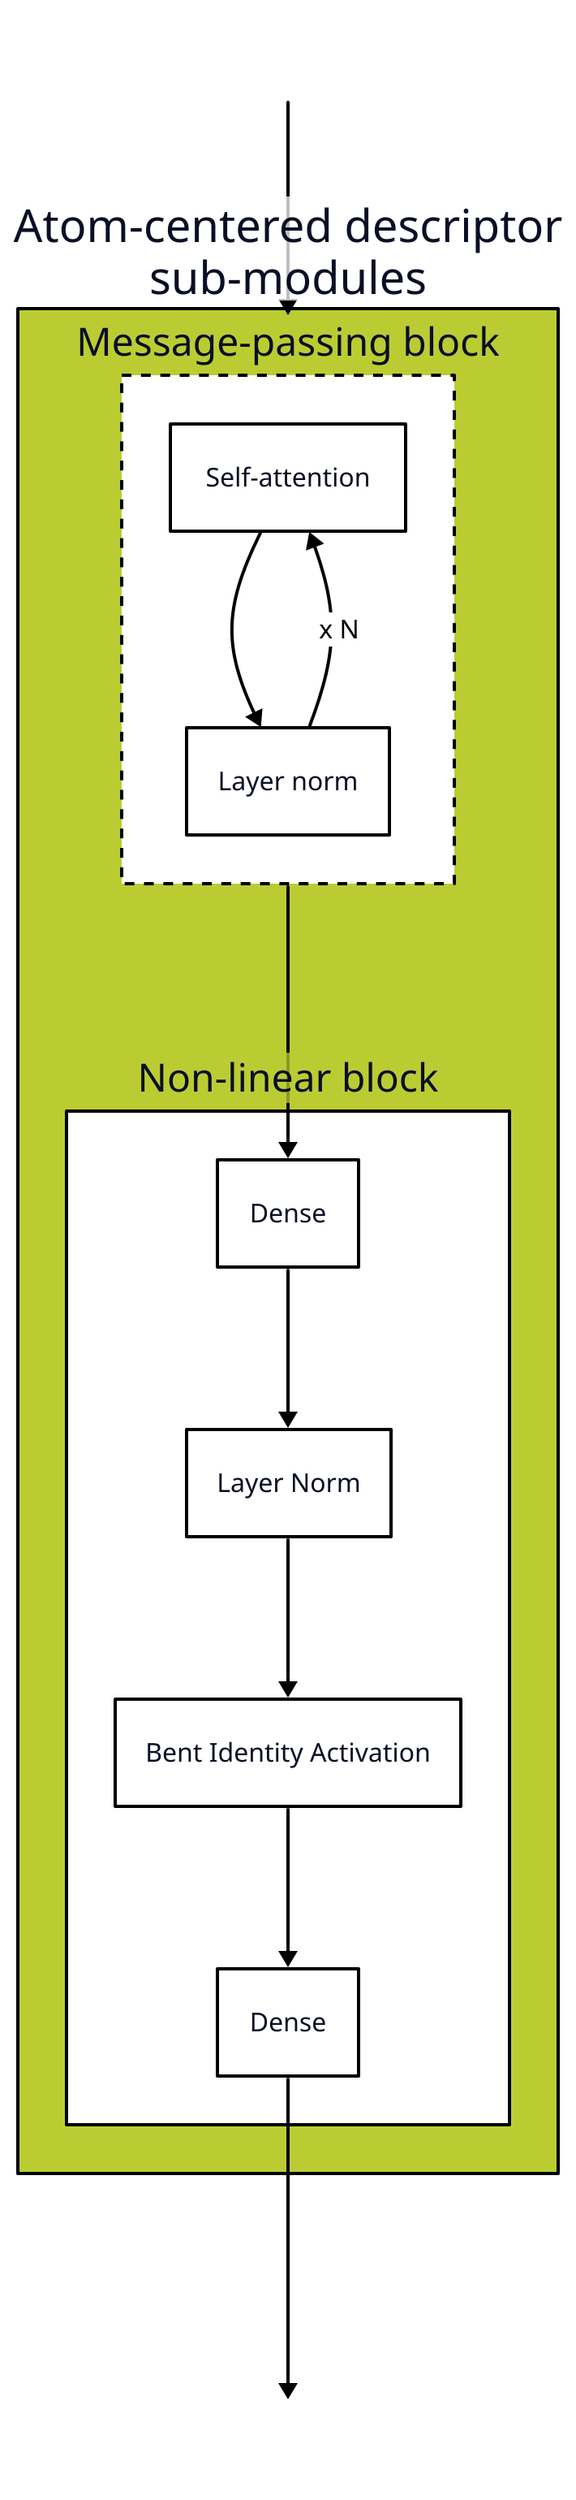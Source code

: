 # direction: right

ac: Atom-centered descriptor \n sub-modules {
    class: ac
    mp_block:  Message-passing block {
        class: in_module
        direction: right
        style: {stroke-dash: 3}
        sa: Self-attention {class: in_module}
        mpln: Layer norm{class: in_module}
        sa -> mpln: {style: {stroke: "#000000"; font-color: black}}
        # mpln -> sa: x number of message-passing steps {style: {stroke: "#000000"; font-color: black}}
    }
    nl_block: Non-linear block {
        class: in_module
        nld1: Dense {class: in_module}
        nld2: Dense {class: in_module}
        nlln: Layer Norm {class: in_module}
        nlbia: Bent Identity Activation {class: in_module}
        nld1 -> nlln -> nlbia -> nld2: {style: {stroke: "#000000"; font-color: black}}
    }
    mp_block.mpln -> mp_block.sa: x N {style: {stroke: "#000000"; font-color: black; italic: true}}

    mp_block -> nl_block.nld1: {style: {stroke: "#000000"; font-color: black}}
}
embedding_for_rescon: {class: empty; label: ""}
indexed_sum_for_mp: {class: empty; label: ""}
indexed_sum_for_mp -> ac.mp_block: {style: {stroke: "#000000"; font-color: black}}
nlout: {class: empty; label: ""}
ac.nl_block.nld2 -> nlout: {style: {stroke: "#000000"; font-color: black}}

# embedding_for_rescon -> ac.nl_block.nlrescon: Reesidual connection {style: {stroke: "#000000"; font-color: black}}

classes: {
    operator: {shape: circle
               width: 35
               height: 35
               style: {fill: "#FFFFFF"
                       stroke: "#000000"
                    #    font: mono
                      }
    }
    empty: {
            # label: ""
            width: 50
            height: 50
            style: {
                fill: transparent
                stroke: transparent
                font-size: 24
            }
    }
    sarb: {
        style: {
            fill: "#44BB99"
            stroke: "#000000"
        }
    }
    in_module: {
        style: {
            fill: "#FFFFFF"
            stroke: "#000000"
            bold: true
            # opacity: 0.5
        }
    }
    ac: {
        style: {
            fill: "#BBCC33"
            stroke: "#000000"
            bold: true
        }
    }
    bc: {
        style: {
            fill: "#EEDD88"
            stroke: "#000000"
        }
    }
    rd: {
        style: {
            fill: "#EE8866"
            stroke: "#000000"
        }
    }
    ro: {
        style: {
            fill: "#FFAABB"
            stroke: "#000000"
        }
    }
    outs: {
        style: {
            fill: "#DDDDDD"
            stroke: "#000000"
            multiple: true
        }
    }
    input : {
        # label: ""
        width: 50
        height: 50
        style: {
            fill: "#99DDFF"
            stroke: "#000000"
            multiple: true
        }
    }
}

vars: {
    d2-config: {
      layout-engine: elk
      pad: 10
    #   theme-id: 101
    }
}